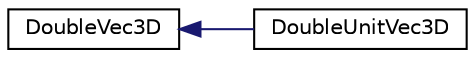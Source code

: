 digraph "Graphical Class Hierarchy"
{
 // INTERACTIVE_SVG=YES
 // LATEX_PDF_SIZE
  edge [fontname="Helvetica",fontsize="10",labelfontname="Helvetica",labelfontsize="10"];
  node [fontname="Helvetica",fontsize="10",shape=record];
  rankdir="LR";
  Node0 [label="DoubleVec3D",height=0.2,width=0.4,color="black", fillcolor="white", style="filled",URL="$class_double_vec3_d.html",tooltip="A three-dimensional vector using double values."];
  Node0 -> Node1 [dir="back",color="midnightblue",fontsize="10",style="solid",fontname="Helvetica"];
  Node1 [label="DoubleUnitVec3D",height=0.2,width=0.4,color="black", fillcolor="white", style="filled",URL="$class_double_unit_vec3_d.html",tooltip="A three-dimensional unit vector using doubles."];
}
